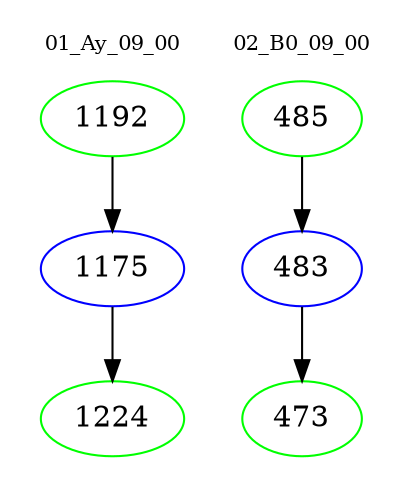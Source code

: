 digraph{
subgraph cluster_0 {
color = white
label = "01_Ay_09_00";
fontsize=10;
T0_1192 [label="1192", color="green"]
T0_1192 -> T0_1175 [color="black"]
T0_1175 [label="1175", color="blue"]
T0_1175 -> T0_1224 [color="black"]
T0_1224 [label="1224", color="green"]
}
subgraph cluster_1 {
color = white
label = "02_B0_09_00";
fontsize=10;
T1_485 [label="485", color="green"]
T1_485 -> T1_483 [color="black"]
T1_483 [label="483", color="blue"]
T1_483 -> T1_473 [color="black"]
T1_473 [label="473", color="green"]
}
}

